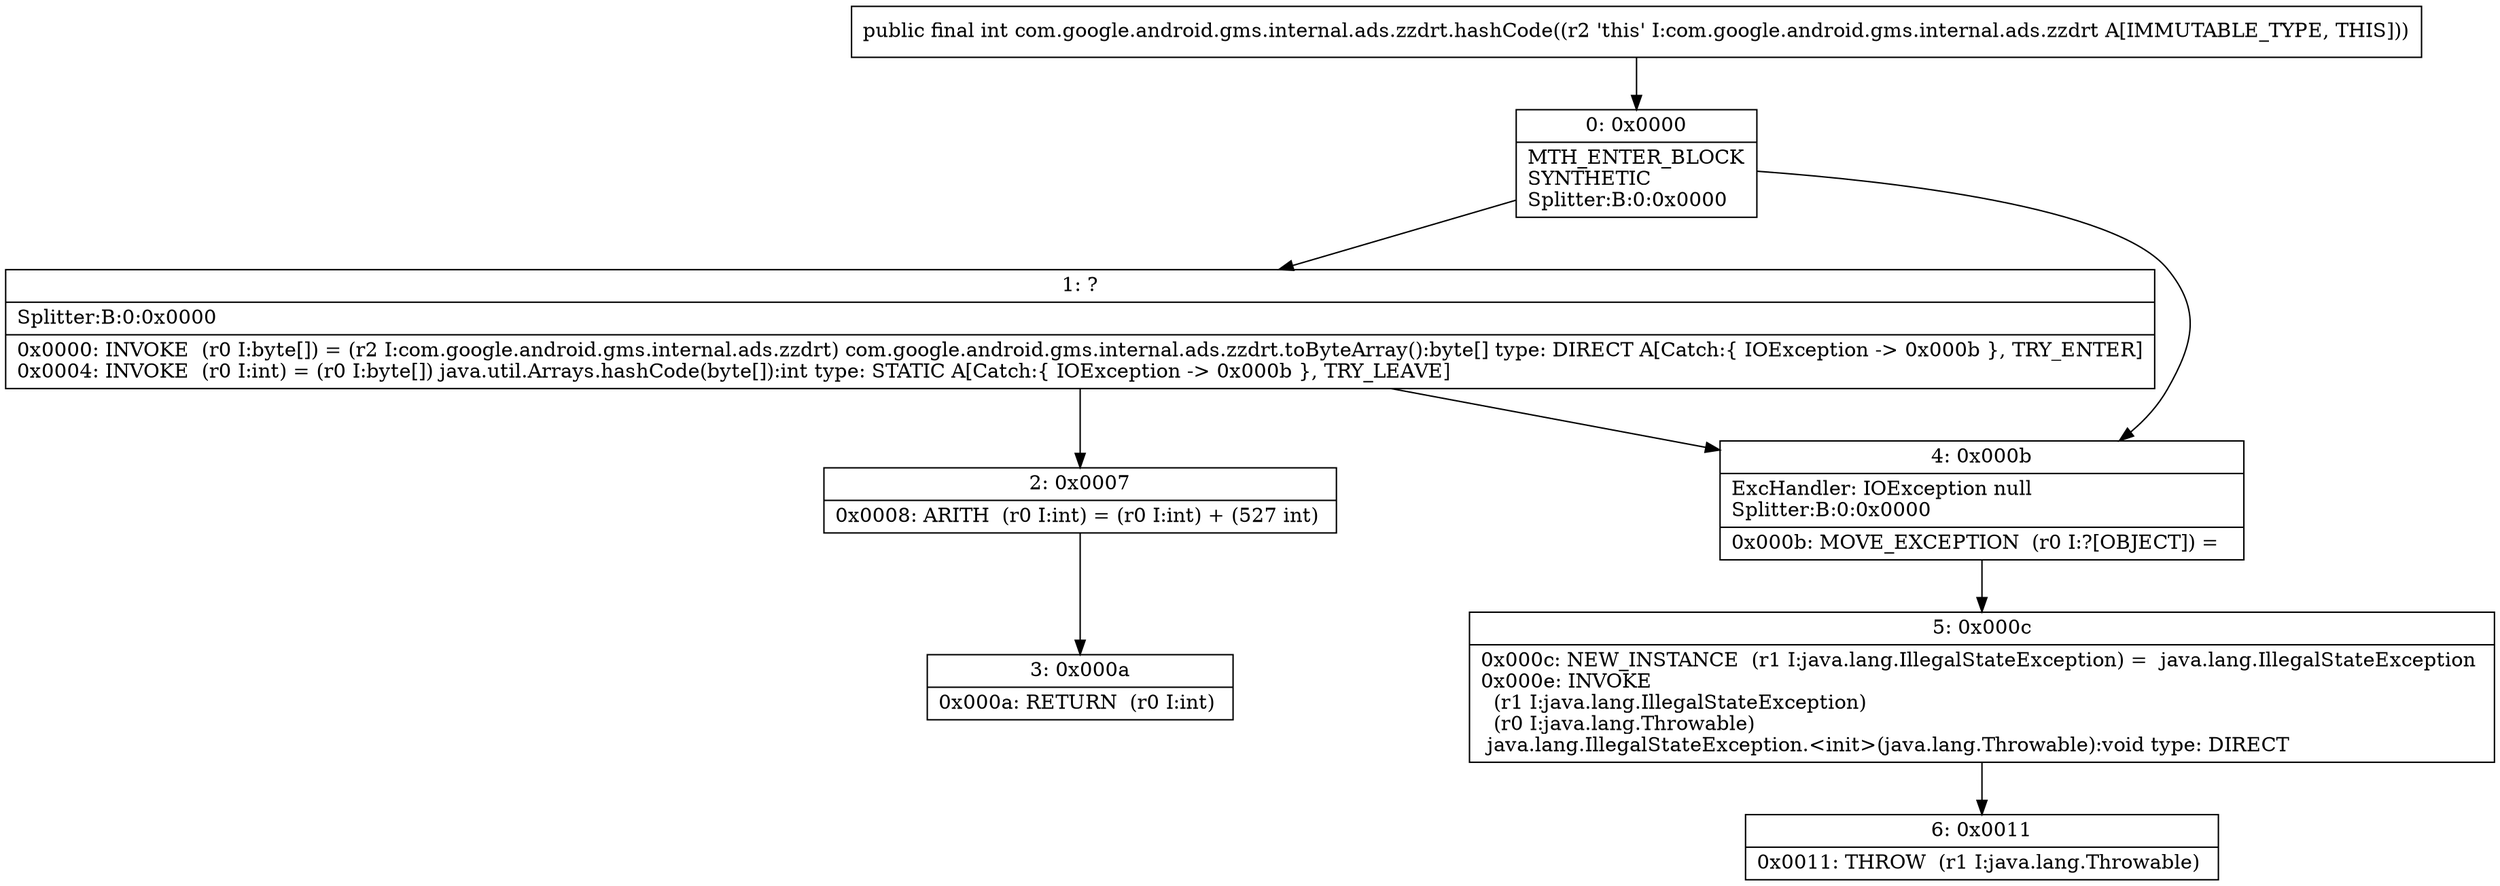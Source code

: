 digraph "CFG forcom.google.android.gms.internal.ads.zzdrt.hashCode()I" {
Node_0 [shape=record,label="{0\:\ 0x0000|MTH_ENTER_BLOCK\lSYNTHETIC\lSplitter:B:0:0x0000\l}"];
Node_1 [shape=record,label="{1\:\ ?|Splitter:B:0:0x0000\l|0x0000: INVOKE  (r0 I:byte[]) = (r2 I:com.google.android.gms.internal.ads.zzdrt) com.google.android.gms.internal.ads.zzdrt.toByteArray():byte[] type: DIRECT A[Catch:\{ IOException \-\> 0x000b \}, TRY_ENTER]\l0x0004: INVOKE  (r0 I:int) = (r0 I:byte[]) java.util.Arrays.hashCode(byte[]):int type: STATIC A[Catch:\{ IOException \-\> 0x000b \}, TRY_LEAVE]\l}"];
Node_2 [shape=record,label="{2\:\ 0x0007|0x0008: ARITH  (r0 I:int) = (r0 I:int) + (527 int) \l}"];
Node_3 [shape=record,label="{3\:\ 0x000a|0x000a: RETURN  (r0 I:int) \l}"];
Node_4 [shape=record,label="{4\:\ 0x000b|ExcHandler: IOException null\lSplitter:B:0:0x0000\l|0x000b: MOVE_EXCEPTION  (r0 I:?[OBJECT]) =  \l}"];
Node_5 [shape=record,label="{5\:\ 0x000c|0x000c: NEW_INSTANCE  (r1 I:java.lang.IllegalStateException) =  java.lang.IllegalStateException \l0x000e: INVOKE  \l  (r1 I:java.lang.IllegalStateException)\l  (r0 I:java.lang.Throwable)\l java.lang.IllegalStateException.\<init\>(java.lang.Throwable):void type: DIRECT \l}"];
Node_6 [shape=record,label="{6\:\ 0x0011|0x0011: THROW  (r1 I:java.lang.Throwable) \l}"];
MethodNode[shape=record,label="{public final int com.google.android.gms.internal.ads.zzdrt.hashCode((r2 'this' I:com.google.android.gms.internal.ads.zzdrt A[IMMUTABLE_TYPE, THIS])) }"];
MethodNode -> Node_0;
Node_0 -> Node_1;
Node_0 -> Node_4;
Node_1 -> Node_2;
Node_1 -> Node_4;
Node_2 -> Node_3;
Node_4 -> Node_5;
Node_5 -> Node_6;
}


